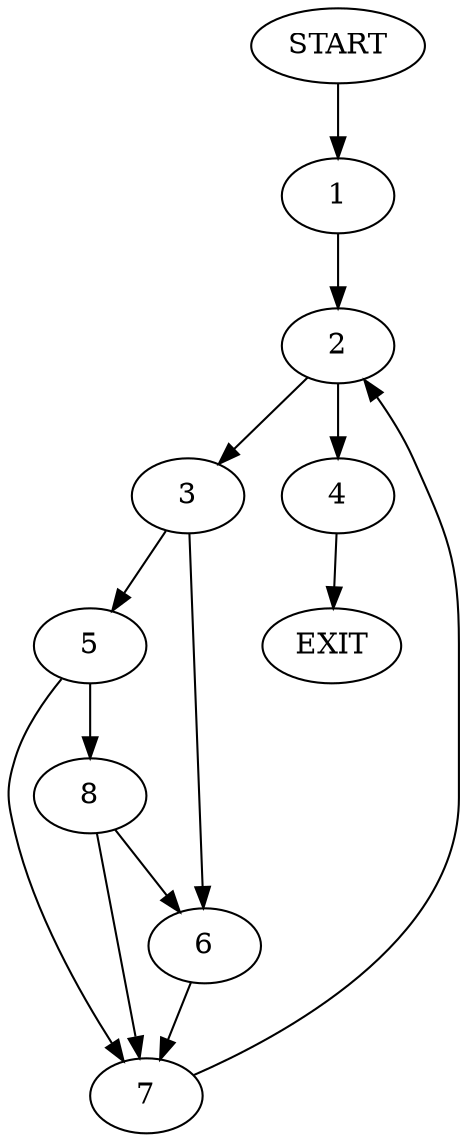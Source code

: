 digraph {
0 [label="START"]
9 [label="EXIT"]
0 -> 1
1 -> 2
2 -> 3
2 -> 4
3 -> 5
3 -> 6
4 -> 9
5 -> 7
5 -> 8
6 -> 7
8 -> 7
8 -> 6
7 -> 2
}
